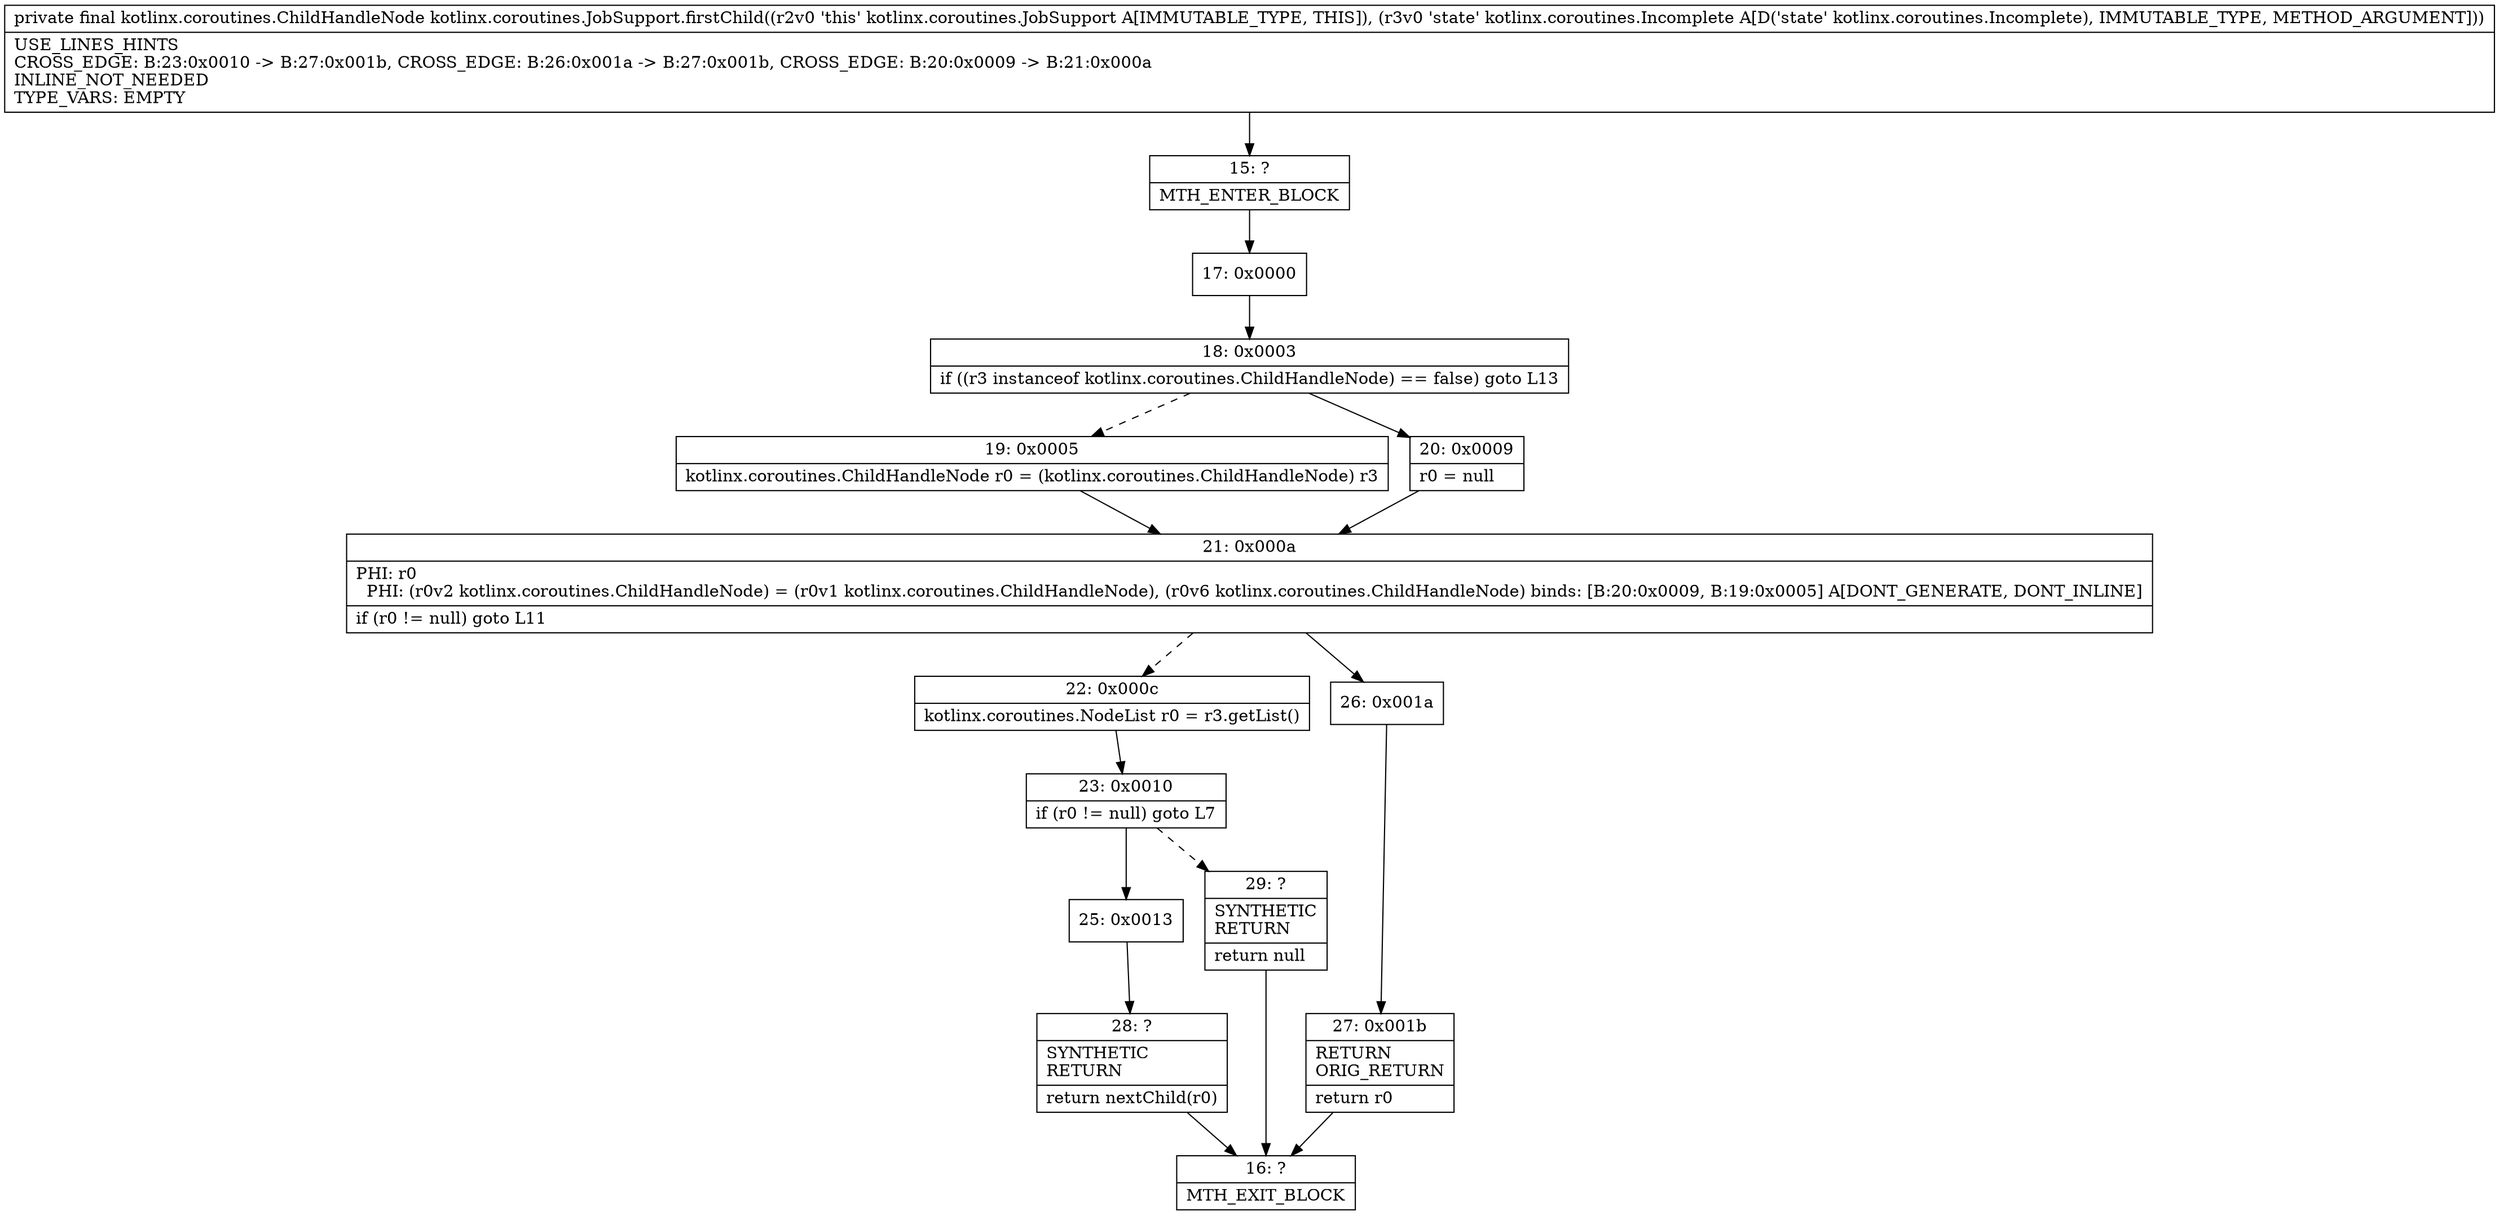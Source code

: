 digraph "CFG forkotlinx.coroutines.JobSupport.firstChild(Lkotlinx\/coroutines\/Incomplete;)Lkotlinx\/coroutines\/ChildHandleNode;" {
Node_15 [shape=record,label="{15\:\ ?|MTH_ENTER_BLOCK\l}"];
Node_17 [shape=record,label="{17\:\ 0x0000}"];
Node_18 [shape=record,label="{18\:\ 0x0003|if ((r3 instanceof kotlinx.coroutines.ChildHandleNode) == false) goto L13\l}"];
Node_19 [shape=record,label="{19\:\ 0x0005|kotlinx.coroutines.ChildHandleNode r0 = (kotlinx.coroutines.ChildHandleNode) r3\l}"];
Node_21 [shape=record,label="{21\:\ 0x000a|PHI: r0 \l  PHI: (r0v2 kotlinx.coroutines.ChildHandleNode) = (r0v1 kotlinx.coroutines.ChildHandleNode), (r0v6 kotlinx.coroutines.ChildHandleNode) binds: [B:20:0x0009, B:19:0x0005] A[DONT_GENERATE, DONT_INLINE]\l|if (r0 != null) goto L11\l}"];
Node_22 [shape=record,label="{22\:\ 0x000c|kotlinx.coroutines.NodeList r0 = r3.getList()\l}"];
Node_23 [shape=record,label="{23\:\ 0x0010|if (r0 != null) goto L7\l}"];
Node_25 [shape=record,label="{25\:\ 0x0013}"];
Node_28 [shape=record,label="{28\:\ ?|SYNTHETIC\lRETURN\l|return nextChild(r0)\l}"];
Node_16 [shape=record,label="{16\:\ ?|MTH_EXIT_BLOCK\l}"];
Node_29 [shape=record,label="{29\:\ ?|SYNTHETIC\lRETURN\l|return null\l}"];
Node_26 [shape=record,label="{26\:\ 0x001a}"];
Node_27 [shape=record,label="{27\:\ 0x001b|RETURN\lORIG_RETURN\l|return r0\l}"];
Node_20 [shape=record,label="{20\:\ 0x0009|r0 = null\l}"];
MethodNode[shape=record,label="{private final kotlinx.coroutines.ChildHandleNode kotlinx.coroutines.JobSupport.firstChild((r2v0 'this' kotlinx.coroutines.JobSupport A[IMMUTABLE_TYPE, THIS]), (r3v0 'state' kotlinx.coroutines.Incomplete A[D('state' kotlinx.coroutines.Incomplete), IMMUTABLE_TYPE, METHOD_ARGUMENT]))  | USE_LINES_HINTS\lCROSS_EDGE: B:23:0x0010 \-\> B:27:0x001b, CROSS_EDGE: B:26:0x001a \-\> B:27:0x001b, CROSS_EDGE: B:20:0x0009 \-\> B:21:0x000a\lINLINE_NOT_NEEDED\lTYPE_VARS: EMPTY\l}"];
MethodNode -> Node_15;Node_15 -> Node_17;
Node_17 -> Node_18;
Node_18 -> Node_19[style=dashed];
Node_18 -> Node_20;
Node_19 -> Node_21;
Node_21 -> Node_22[style=dashed];
Node_21 -> Node_26;
Node_22 -> Node_23;
Node_23 -> Node_25;
Node_23 -> Node_29[style=dashed];
Node_25 -> Node_28;
Node_28 -> Node_16;
Node_29 -> Node_16;
Node_26 -> Node_27;
Node_27 -> Node_16;
Node_20 -> Node_21;
}

